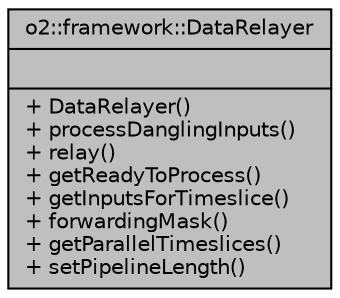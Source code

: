 digraph "o2::framework::DataRelayer"
{
 // INTERACTIVE_SVG=YES
  bgcolor="transparent";
  edge [fontname="Helvetica",fontsize="10",labelfontname="Helvetica",labelfontsize="10"];
  node [fontname="Helvetica",fontsize="10",shape=record];
  Node1 [label="{o2::framework::DataRelayer\n||+ DataRelayer()\l+ processDanglingInputs()\l+ relay()\l+ getReadyToProcess()\l+ getInputsForTimeslice()\l+ forwardingMask()\l+ getParallelTimeslices()\l+ setPipelineLength()\l}",height=0.2,width=0.4,color="black", fillcolor="grey75", style="filled" fontcolor="black"];
}
